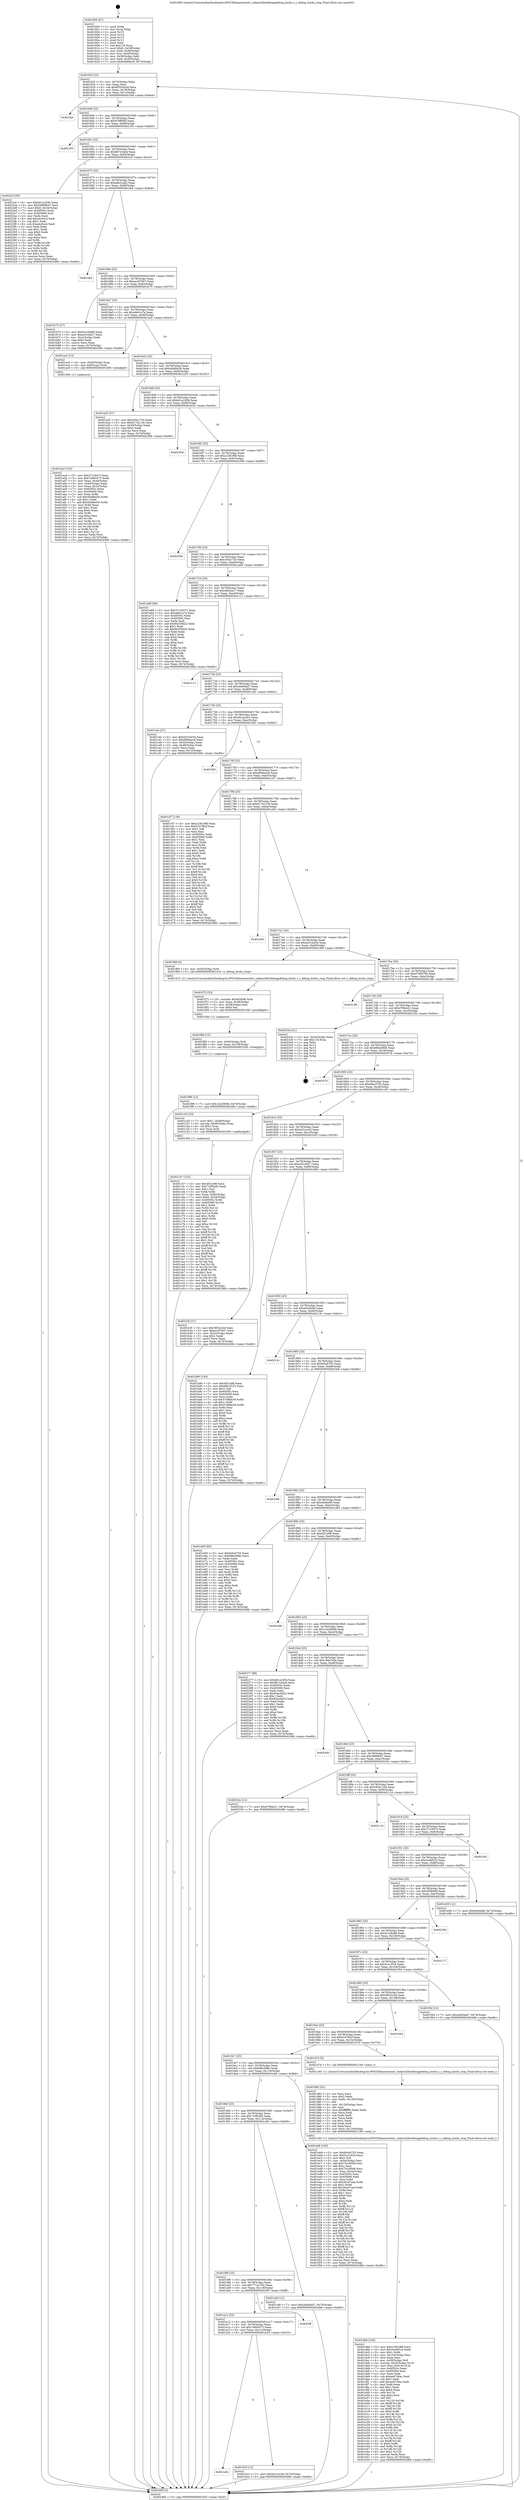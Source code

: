 digraph "0x401600" {
  label = "0x401600 (/mnt/c/Users/mathe/Desktop/tcc/POCII/binaries/extr_radare2librdebugpdebug_bochs.c_r_debug_bochs_stop_Final-ollvm.out::main(0))"
  labelloc = "t"
  node[shape=record]

  Entry [label="",width=0.3,height=0.3,shape=circle,fillcolor=black,style=filled]
  "0x40162f" [label="{
     0x40162f [23]\l
     | [instrs]\l
     &nbsp;&nbsp;0x40162f \<+3\>: mov -0x74(%rbp),%eax\l
     &nbsp;&nbsp;0x401632 \<+2\>: mov %eax,%ecx\l
     &nbsp;&nbsp;0x401634 \<+6\>: sub $0x85543e3d,%ecx\l
     &nbsp;&nbsp;0x40163a \<+3\>: mov %eax,-0x78(%rbp)\l
     &nbsp;&nbsp;0x40163d \<+3\>: mov %ecx,-0x7c(%rbp)\l
     &nbsp;&nbsp;0x401640 \<+6\>: je 0000000000401fa4 \<main+0x9a4\>\l
  }"]
  "0x401fa4" [label="{
     0x401fa4\l
  }", style=dashed]
  "0x401646" [label="{
     0x401646 [22]\l
     | [instrs]\l
     &nbsp;&nbsp;0x401646 \<+5\>: jmp 000000000040164b \<main+0x4b\>\l
     &nbsp;&nbsp;0x40164b \<+3\>: mov -0x78(%rbp),%eax\l
     &nbsp;&nbsp;0x40164e \<+5\>: sub $0x876ff58d,%eax\l
     &nbsp;&nbsp;0x401653 \<+3\>: mov %eax,-0x80(%rbp)\l
     &nbsp;&nbsp;0x401656 \<+6\>: je 0000000000402183 \<main+0xb83\>\l
  }"]
  Exit [label="",width=0.3,height=0.3,shape=circle,fillcolor=black,style=filled,peripheries=2]
  "0x402183" [label="{
     0x402183\l
  }", style=dashed]
  "0x40165c" [label="{
     0x40165c [25]\l
     | [instrs]\l
     &nbsp;&nbsp;0x40165c \<+5\>: jmp 0000000000401661 \<main+0x61\>\l
     &nbsp;&nbsp;0x401661 \<+3\>: mov -0x78(%rbp),%eax\l
     &nbsp;&nbsp;0x401664 \<+5\>: sub $0x8b7e3eed,%eax\l
     &nbsp;&nbsp;0x401669 \<+6\>: mov %eax,-0x84(%rbp)\l
     &nbsp;&nbsp;0x40166f \<+6\>: je 00000000004022cf \<main+0xccf\>\l
  }"]
  "0x401f98" [label="{
     0x401f98 [12]\l
     | [instrs]\l
     &nbsp;&nbsp;0x401f98 \<+7\>: movl $0x12a2969d,-0x74(%rbp)\l
     &nbsp;&nbsp;0x401f9f \<+5\>: jmp 000000000040246b \<main+0xe6b\>\l
  }"]
  "0x4022cf" [label="{
     0x4022cf [95]\l
     | [instrs]\l
     &nbsp;&nbsp;0x4022cf \<+5\>: mov $0xb61a183b,%eax\l
     &nbsp;&nbsp;0x4022d4 \<+5\>: mov $0x2689fb47,%ecx\l
     &nbsp;&nbsp;0x4022d9 \<+7\>: movl $0x0,-0x34(%rbp)\l
     &nbsp;&nbsp;0x4022e0 \<+7\>: mov 0x40505c,%edx\l
     &nbsp;&nbsp;0x4022e7 \<+7\>: mov 0x405060,%esi\l
     &nbsp;&nbsp;0x4022ee \<+2\>: mov %edx,%edi\l
     &nbsp;&nbsp;0x4022f0 \<+6\>: add $0xa4c0ccd,%edi\l
     &nbsp;&nbsp;0x4022f6 \<+3\>: sub $0x1,%edi\l
     &nbsp;&nbsp;0x4022f9 \<+6\>: sub $0xa4c0ccd,%edi\l
     &nbsp;&nbsp;0x4022ff \<+3\>: imul %edi,%edx\l
     &nbsp;&nbsp;0x402302 \<+3\>: and $0x1,%edx\l
     &nbsp;&nbsp;0x402305 \<+3\>: cmp $0x0,%edx\l
     &nbsp;&nbsp;0x402308 \<+4\>: sete %r8b\l
     &nbsp;&nbsp;0x40230c \<+3\>: cmp $0xa,%esi\l
     &nbsp;&nbsp;0x40230f \<+4\>: setl %r9b\l
     &nbsp;&nbsp;0x402313 \<+3\>: mov %r8b,%r10b\l
     &nbsp;&nbsp;0x402316 \<+3\>: and %r9b,%r10b\l
     &nbsp;&nbsp;0x402319 \<+3\>: xor %r9b,%r8b\l
     &nbsp;&nbsp;0x40231c \<+3\>: or %r8b,%r10b\l
     &nbsp;&nbsp;0x40231f \<+4\>: test $0x1,%r10b\l
     &nbsp;&nbsp;0x402323 \<+3\>: cmovne %ecx,%eax\l
     &nbsp;&nbsp;0x402326 \<+3\>: mov %eax,-0x74(%rbp)\l
     &nbsp;&nbsp;0x402329 \<+5\>: jmp 000000000040246b \<main+0xe6b\>\l
  }"]
  "0x401675" [label="{
     0x401675 [25]\l
     | [instrs]\l
     &nbsp;&nbsp;0x401675 \<+5\>: jmp 000000000040167a \<main+0x7a\>\l
     &nbsp;&nbsp;0x40167a \<+3\>: mov -0x78(%rbp),%eax\l
     &nbsp;&nbsp;0x40167d \<+5\>: sub $0xa8e3ca82,%eax\l
     &nbsp;&nbsp;0x401682 \<+6\>: mov %eax,-0x88(%rbp)\l
     &nbsp;&nbsp;0x401688 \<+6\>: je 0000000000401fed \<main+0x9ed\>\l
  }"]
  "0x401f89" [label="{
     0x401f89 [15]\l
     | [instrs]\l
     &nbsp;&nbsp;0x401f89 \<+4\>: mov -0x50(%rbp),%rdi\l
     &nbsp;&nbsp;0x401f8d \<+6\>: mov %eax,-0x128(%rbp)\l
     &nbsp;&nbsp;0x401f93 \<+5\>: call 0000000000401030 \<free@plt\>\l
     | [calls]\l
     &nbsp;&nbsp;0x401030 \{1\} (unknown)\l
  }"]
  "0x401fed" [label="{
     0x401fed\l
  }", style=dashed]
  "0x40168e" [label="{
     0x40168e [25]\l
     | [instrs]\l
     &nbsp;&nbsp;0x40168e \<+5\>: jmp 0000000000401693 \<main+0x93\>\l
     &nbsp;&nbsp;0x401693 \<+3\>: mov -0x78(%rbp),%eax\l
     &nbsp;&nbsp;0x401696 \<+5\>: sub $0xacc87847,%eax\l
     &nbsp;&nbsp;0x40169b \<+6\>: mov %eax,-0x8c(%rbp)\l
     &nbsp;&nbsp;0x4016a1 \<+6\>: je 0000000000401b75 \<main+0x575\>\l
  }"]
  "0x401f72" [label="{
     0x401f72 [23]\l
     | [instrs]\l
     &nbsp;&nbsp;0x401f72 \<+10\>: movabs $0x4030d6,%rdi\l
     &nbsp;&nbsp;0x401f7c \<+3\>: mov %eax,-0x58(%rbp)\l
     &nbsp;&nbsp;0x401f7f \<+3\>: mov -0x58(%rbp),%esi\l
     &nbsp;&nbsp;0x401f82 \<+2\>: mov $0x0,%al\l
     &nbsp;&nbsp;0x401f84 \<+5\>: call 0000000000401040 \<printf@plt\>\l
     | [calls]\l
     &nbsp;&nbsp;0x401040 \{1\} (unknown)\l
  }"]
  "0x401b75" [label="{
     0x401b75 [27]\l
     | [instrs]\l
     &nbsp;&nbsp;0x401b75 \<+5\>: mov $0x5cc28a98,%eax\l
     &nbsp;&nbsp;0x401b7a \<+5\>: mov $0xe02c4d27,%ecx\l
     &nbsp;&nbsp;0x401b7f \<+3\>: mov -0x2c(%rbp),%edx\l
     &nbsp;&nbsp;0x401b82 \<+3\>: cmp $0x0,%edx\l
     &nbsp;&nbsp;0x401b85 \<+3\>: cmove %ecx,%eax\l
     &nbsp;&nbsp;0x401b88 \<+3\>: mov %eax,-0x74(%rbp)\l
     &nbsp;&nbsp;0x401b8b \<+5\>: jmp 000000000040246b \<main+0xe6b\>\l
  }"]
  "0x4016a7" [label="{
     0x4016a7 [25]\l
     | [instrs]\l
     &nbsp;&nbsp;0x4016a7 \<+5\>: jmp 00000000004016ac \<main+0xac\>\l
     &nbsp;&nbsp;0x4016ac \<+3\>: mov -0x78(%rbp),%eax\l
     &nbsp;&nbsp;0x4016af \<+5\>: sub $0xafe01a7a,%eax\l
     &nbsp;&nbsp;0x4016b4 \<+6\>: mov %eax,-0x90(%rbp)\l
     &nbsp;&nbsp;0x4016ba \<+6\>: je 0000000000401ac0 \<main+0x4c0\>\l
  }"]
  "0x401db6" [label="{
     0x401db6 [163]\l
     | [instrs]\l
     &nbsp;&nbsp;0x401db6 \<+5\>: mov $0xc2361f88,%ecx\l
     &nbsp;&nbsp;0x401dbb \<+5\>: mov $0x3ce6f51b,%edx\l
     &nbsp;&nbsp;0x401dc0 \<+3\>: mov $0x1,%r8b\l
     &nbsp;&nbsp;0x401dc3 \<+6\>: mov -0x124(%rbp),%esi\l
     &nbsp;&nbsp;0x401dc9 \<+3\>: imul %eax,%esi\l
     &nbsp;&nbsp;0x401dcc \<+4\>: mov -0x50(%rbp),%r9\l
     &nbsp;&nbsp;0x401dd0 \<+4\>: movslq -0x54(%rbp),%r10\l
     &nbsp;&nbsp;0x401dd4 \<+4\>: mov %esi,(%r9,%r10,4)\l
     &nbsp;&nbsp;0x401dd8 \<+7\>: mov 0x40505c,%eax\l
     &nbsp;&nbsp;0x401ddf \<+7\>: mov 0x405060,%esi\l
     &nbsp;&nbsp;0x401de6 \<+2\>: mov %eax,%edi\l
     &nbsp;&nbsp;0x401de8 \<+6\>: sub $0xae97c6ac,%edi\l
     &nbsp;&nbsp;0x401dee \<+3\>: sub $0x1,%edi\l
     &nbsp;&nbsp;0x401df1 \<+6\>: add $0xae97c6ac,%edi\l
     &nbsp;&nbsp;0x401df7 \<+3\>: imul %edi,%eax\l
     &nbsp;&nbsp;0x401dfa \<+3\>: and $0x1,%eax\l
     &nbsp;&nbsp;0x401dfd \<+3\>: cmp $0x0,%eax\l
     &nbsp;&nbsp;0x401e00 \<+4\>: sete %r11b\l
     &nbsp;&nbsp;0x401e04 \<+3\>: cmp $0xa,%esi\l
     &nbsp;&nbsp;0x401e07 \<+3\>: setl %bl\l
     &nbsp;&nbsp;0x401e0a \<+3\>: mov %r11b,%r14b\l
     &nbsp;&nbsp;0x401e0d \<+4\>: xor $0xff,%r14b\l
     &nbsp;&nbsp;0x401e11 \<+3\>: mov %bl,%r15b\l
     &nbsp;&nbsp;0x401e14 \<+4\>: xor $0xff,%r15b\l
     &nbsp;&nbsp;0x401e18 \<+4\>: xor $0x0,%r8b\l
     &nbsp;&nbsp;0x401e1c \<+3\>: mov %r14b,%r12b\l
     &nbsp;&nbsp;0x401e1f \<+4\>: and $0x0,%r12b\l
     &nbsp;&nbsp;0x401e23 \<+3\>: and %r8b,%r11b\l
     &nbsp;&nbsp;0x401e26 \<+3\>: mov %r15b,%r13b\l
     &nbsp;&nbsp;0x401e29 \<+4\>: and $0x0,%r13b\l
     &nbsp;&nbsp;0x401e2d \<+3\>: and %r8b,%bl\l
     &nbsp;&nbsp;0x401e30 \<+3\>: or %r11b,%r12b\l
     &nbsp;&nbsp;0x401e33 \<+3\>: or %bl,%r13b\l
     &nbsp;&nbsp;0x401e36 \<+3\>: xor %r13b,%r12b\l
     &nbsp;&nbsp;0x401e39 \<+3\>: or %r15b,%r14b\l
     &nbsp;&nbsp;0x401e3c \<+4\>: xor $0xff,%r14b\l
     &nbsp;&nbsp;0x401e40 \<+4\>: or $0x0,%r8b\l
     &nbsp;&nbsp;0x401e44 \<+3\>: and %r8b,%r14b\l
     &nbsp;&nbsp;0x401e47 \<+3\>: or %r14b,%r12b\l
     &nbsp;&nbsp;0x401e4a \<+4\>: test $0x1,%r12b\l
     &nbsp;&nbsp;0x401e4e \<+3\>: cmovne %edx,%ecx\l
     &nbsp;&nbsp;0x401e51 \<+3\>: mov %ecx,-0x74(%rbp)\l
     &nbsp;&nbsp;0x401e54 \<+5\>: jmp 000000000040246b \<main+0xe6b\>\l
  }"]
  "0x401ac0" [label="{
     0x401ac0 [13]\l
     | [instrs]\l
     &nbsp;&nbsp;0x401ac0 \<+4\>: mov -0x40(%rbp),%rax\l
     &nbsp;&nbsp;0x401ac4 \<+4\>: mov 0x8(%rax),%rdi\l
     &nbsp;&nbsp;0x401ac8 \<+5\>: call 0000000000401060 \<atoi@plt\>\l
     | [calls]\l
     &nbsp;&nbsp;0x401060 \{1\} (unknown)\l
  }"]
  "0x4016c0" [label="{
     0x4016c0 [25]\l
     | [instrs]\l
     &nbsp;&nbsp;0x4016c0 \<+5\>: jmp 00000000004016c5 \<main+0xc5\>\l
     &nbsp;&nbsp;0x4016c5 \<+3\>: mov -0x78(%rbp),%eax\l
     &nbsp;&nbsp;0x4016c8 \<+5\>: sub $0xb4b88a36,%eax\l
     &nbsp;&nbsp;0x4016cd \<+6\>: mov %eax,-0x94(%rbp)\l
     &nbsp;&nbsp;0x4016d3 \<+6\>: je 0000000000401a35 \<main+0x435\>\l
  }"]
  "0x401d82" [label="{
     0x401d82 [52]\l
     | [instrs]\l
     &nbsp;&nbsp;0x401d82 \<+2\>: xor %ecx,%ecx\l
     &nbsp;&nbsp;0x401d84 \<+5\>: mov $0x2,%edx\l
     &nbsp;&nbsp;0x401d89 \<+6\>: mov %edx,-0x120(%rbp)\l
     &nbsp;&nbsp;0x401d8f \<+1\>: cltd\l
     &nbsp;&nbsp;0x401d90 \<+6\>: mov -0x120(%rbp),%esi\l
     &nbsp;&nbsp;0x401d96 \<+2\>: idiv %esi\l
     &nbsp;&nbsp;0x401d98 \<+6\>: imul $0xfffffffe,%edx,%edx\l
     &nbsp;&nbsp;0x401d9e \<+2\>: mov %ecx,%edi\l
     &nbsp;&nbsp;0x401da0 \<+2\>: sub %edx,%edi\l
     &nbsp;&nbsp;0x401da2 \<+2\>: mov %ecx,%edx\l
     &nbsp;&nbsp;0x401da4 \<+3\>: sub $0x1,%edx\l
     &nbsp;&nbsp;0x401da7 \<+2\>: add %edx,%edi\l
     &nbsp;&nbsp;0x401da9 \<+2\>: sub %edi,%ecx\l
     &nbsp;&nbsp;0x401dab \<+6\>: mov %ecx,-0x124(%rbp)\l
     &nbsp;&nbsp;0x401db1 \<+5\>: call 0000000000401160 \<next_i\>\l
     | [calls]\l
     &nbsp;&nbsp;0x401160 \{1\} (/mnt/c/Users/mathe/Desktop/tcc/POCII/binaries/extr_radare2librdebugpdebug_bochs.c_r_debug_bochs_stop_Final-ollvm.out::next_i)\l
  }"]
  "0x401a35" [label="{
     0x401a35 [27]\l
     | [instrs]\l
     &nbsp;&nbsp;0x401a35 \<+5\>: mov $0xc50a1720,%eax\l
     &nbsp;&nbsp;0x401a3a \<+5\>: mov $0xd1742136,%ecx\l
     &nbsp;&nbsp;0x401a3f \<+3\>: mov -0x30(%rbp),%edx\l
     &nbsp;&nbsp;0x401a42 \<+3\>: cmp $0x2,%edx\l
     &nbsp;&nbsp;0x401a45 \<+3\>: cmovne %ecx,%eax\l
     &nbsp;&nbsp;0x401a48 \<+3\>: mov %eax,-0x74(%rbp)\l
     &nbsp;&nbsp;0x401a4b \<+5\>: jmp 000000000040246b \<main+0xe6b\>\l
  }"]
  "0x4016d9" [label="{
     0x4016d9 [25]\l
     | [instrs]\l
     &nbsp;&nbsp;0x4016d9 \<+5\>: jmp 00000000004016de \<main+0xde\>\l
     &nbsp;&nbsp;0x4016de \<+3\>: mov -0x78(%rbp),%eax\l
     &nbsp;&nbsp;0x4016e1 \<+5\>: sub $0xb61a183b,%eax\l
     &nbsp;&nbsp;0x4016e6 \<+6\>: mov %eax,-0x98(%rbp)\l
     &nbsp;&nbsp;0x4016ec \<+6\>: je 000000000040245d \<main+0xe5d\>\l
  }"]
  "0x40246b" [label="{
     0x40246b [5]\l
     | [instrs]\l
     &nbsp;&nbsp;0x40246b \<+5\>: jmp 000000000040162f \<main+0x2f\>\l
  }"]
  "0x401600" [label="{
     0x401600 [47]\l
     | [instrs]\l
     &nbsp;&nbsp;0x401600 \<+1\>: push %rbp\l
     &nbsp;&nbsp;0x401601 \<+3\>: mov %rsp,%rbp\l
     &nbsp;&nbsp;0x401604 \<+2\>: push %r15\l
     &nbsp;&nbsp;0x401606 \<+2\>: push %r14\l
     &nbsp;&nbsp;0x401608 \<+2\>: push %r13\l
     &nbsp;&nbsp;0x40160a \<+2\>: push %r12\l
     &nbsp;&nbsp;0x40160c \<+1\>: push %rbx\l
     &nbsp;&nbsp;0x40160d \<+7\>: sub $0x118,%rsp\l
     &nbsp;&nbsp;0x401614 \<+7\>: movl $0x0,-0x34(%rbp)\l
     &nbsp;&nbsp;0x40161b \<+3\>: mov %edi,-0x38(%rbp)\l
     &nbsp;&nbsp;0x40161e \<+4\>: mov %rsi,-0x40(%rbp)\l
     &nbsp;&nbsp;0x401622 \<+3\>: mov -0x38(%rbp),%edi\l
     &nbsp;&nbsp;0x401625 \<+3\>: mov %edi,-0x30(%rbp)\l
     &nbsp;&nbsp;0x401628 \<+7\>: movl $0xb4b88a36,-0x74(%rbp)\l
  }"]
  "0x401c37" [label="{
     0x401c37 [153]\l
     | [instrs]\l
     &nbsp;&nbsp;0x401c37 \<+5\>: mov $0x4f31e98,%ecx\l
     &nbsp;&nbsp;0x401c3c \<+5\>: mov $0x710f5a95,%edx\l
     &nbsp;&nbsp;0x401c41 \<+3\>: mov $0x1,%sil\l
     &nbsp;&nbsp;0x401c44 \<+3\>: xor %r8d,%r8d\l
     &nbsp;&nbsp;0x401c47 \<+4\>: mov %rax,-0x50(%rbp)\l
     &nbsp;&nbsp;0x401c4b \<+7\>: movl $0x0,-0x54(%rbp)\l
     &nbsp;&nbsp;0x401c52 \<+8\>: mov 0x40505c,%r9d\l
     &nbsp;&nbsp;0x401c5a \<+8\>: mov 0x405060,%r10d\l
     &nbsp;&nbsp;0x401c62 \<+4\>: sub $0x1,%r8d\l
     &nbsp;&nbsp;0x401c66 \<+3\>: mov %r9d,%r11d\l
     &nbsp;&nbsp;0x401c69 \<+3\>: add %r8d,%r11d\l
     &nbsp;&nbsp;0x401c6c \<+4\>: imul %r11d,%r9d\l
     &nbsp;&nbsp;0x401c70 \<+4\>: and $0x1,%r9d\l
     &nbsp;&nbsp;0x401c74 \<+4\>: cmp $0x0,%r9d\l
     &nbsp;&nbsp;0x401c78 \<+3\>: sete %bl\l
     &nbsp;&nbsp;0x401c7b \<+4\>: cmp $0xa,%r10d\l
     &nbsp;&nbsp;0x401c7f \<+4\>: setl %r14b\l
     &nbsp;&nbsp;0x401c83 \<+3\>: mov %bl,%r15b\l
     &nbsp;&nbsp;0x401c86 \<+4\>: xor $0xff,%r15b\l
     &nbsp;&nbsp;0x401c8a \<+3\>: mov %r14b,%r12b\l
     &nbsp;&nbsp;0x401c8d \<+4\>: xor $0xff,%r12b\l
     &nbsp;&nbsp;0x401c91 \<+4\>: xor $0x1,%sil\l
     &nbsp;&nbsp;0x401c95 \<+3\>: mov %r15b,%r13b\l
     &nbsp;&nbsp;0x401c98 \<+4\>: and $0xff,%r13b\l
     &nbsp;&nbsp;0x401c9c \<+3\>: and %sil,%bl\l
     &nbsp;&nbsp;0x401c9f \<+3\>: mov %r12b,%al\l
     &nbsp;&nbsp;0x401ca2 \<+2\>: and $0xff,%al\l
     &nbsp;&nbsp;0x401ca4 \<+3\>: and %sil,%r14b\l
     &nbsp;&nbsp;0x401ca7 \<+3\>: or %bl,%r13b\l
     &nbsp;&nbsp;0x401caa \<+3\>: or %r14b,%al\l
     &nbsp;&nbsp;0x401cad \<+3\>: xor %al,%r13b\l
     &nbsp;&nbsp;0x401cb0 \<+3\>: or %r12b,%r15b\l
     &nbsp;&nbsp;0x401cb3 \<+4\>: xor $0xff,%r15b\l
     &nbsp;&nbsp;0x401cb7 \<+4\>: or $0x1,%sil\l
     &nbsp;&nbsp;0x401cbb \<+3\>: and %sil,%r15b\l
     &nbsp;&nbsp;0x401cbe \<+3\>: or %r15b,%r13b\l
     &nbsp;&nbsp;0x401cc1 \<+4\>: test $0x1,%r13b\l
     &nbsp;&nbsp;0x401cc5 \<+3\>: cmovne %edx,%ecx\l
     &nbsp;&nbsp;0x401cc8 \<+3\>: mov %ecx,-0x74(%rbp)\l
     &nbsp;&nbsp;0x401ccb \<+5\>: jmp 000000000040246b \<main+0xe6b\>\l
  }"]
  "0x40245d" [label="{
     0x40245d\l
  }", style=dashed]
  "0x4016f2" [label="{
     0x4016f2 [25]\l
     | [instrs]\l
     &nbsp;&nbsp;0x4016f2 \<+5\>: jmp 00000000004016f7 \<main+0xf7\>\l
     &nbsp;&nbsp;0x4016f7 \<+3\>: mov -0x78(%rbp),%eax\l
     &nbsp;&nbsp;0x4016fa \<+5\>: sub $0xc2361f88,%eax\l
     &nbsp;&nbsp;0x4016ff \<+6\>: mov %eax,-0x9c(%rbp)\l
     &nbsp;&nbsp;0x401705 \<+6\>: je 0000000000402399 \<main+0xd99\>\l
  }"]
  "0x401a2b" [label="{
     0x401a2b\l
  }", style=dashed]
  "0x402399" [label="{
     0x402399\l
  }", style=dashed]
  "0x40170b" [label="{
     0x40170b [25]\l
     | [instrs]\l
     &nbsp;&nbsp;0x40170b \<+5\>: jmp 0000000000401710 \<main+0x110\>\l
     &nbsp;&nbsp;0x401710 \<+3\>: mov -0x78(%rbp),%eax\l
     &nbsp;&nbsp;0x401713 \<+5\>: sub $0xc50a1720,%eax\l
     &nbsp;&nbsp;0x401718 \<+6\>: mov %eax,-0xa0(%rbp)\l
     &nbsp;&nbsp;0x40171e \<+6\>: je 0000000000401a68 \<main+0x468\>\l
  }"]
  "0x401b33" [label="{
     0x401b33 [12]\l
     | [instrs]\l
     &nbsp;&nbsp;0x401b33 \<+7\>: movl $0xdc31ec4d,-0x74(%rbp)\l
     &nbsp;&nbsp;0x401b3a \<+5\>: jmp 000000000040246b \<main+0xe6b\>\l
  }"]
  "0x401a68" [label="{
     0x401a68 [88]\l
     | [instrs]\l
     &nbsp;&nbsp;0x401a68 \<+5\>: mov $0x37c19473,%eax\l
     &nbsp;&nbsp;0x401a6d \<+5\>: mov $0xafe01a7a,%ecx\l
     &nbsp;&nbsp;0x401a72 \<+7\>: mov 0x40505c,%edx\l
     &nbsp;&nbsp;0x401a79 \<+7\>: mov 0x405060,%esi\l
     &nbsp;&nbsp;0x401a80 \<+2\>: mov %edx,%edi\l
     &nbsp;&nbsp;0x401a82 \<+6\>: add $0x94259d22,%edi\l
     &nbsp;&nbsp;0x401a88 \<+3\>: sub $0x1,%edi\l
     &nbsp;&nbsp;0x401a8b \<+6\>: sub $0x94259d22,%edi\l
     &nbsp;&nbsp;0x401a91 \<+3\>: imul %edi,%edx\l
     &nbsp;&nbsp;0x401a94 \<+3\>: and $0x1,%edx\l
     &nbsp;&nbsp;0x401a97 \<+3\>: cmp $0x0,%edx\l
     &nbsp;&nbsp;0x401a9a \<+4\>: sete %r8b\l
     &nbsp;&nbsp;0x401a9e \<+3\>: cmp $0xa,%esi\l
     &nbsp;&nbsp;0x401aa1 \<+4\>: setl %r9b\l
     &nbsp;&nbsp;0x401aa5 \<+3\>: mov %r8b,%r10b\l
     &nbsp;&nbsp;0x401aa8 \<+3\>: and %r9b,%r10b\l
     &nbsp;&nbsp;0x401aab \<+3\>: xor %r9b,%r8b\l
     &nbsp;&nbsp;0x401aae \<+3\>: or %r8b,%r10b\l
     &nbsp;&nbsp;0x401ab1 \<+4\>: test $0x1,%r10b\l
     &nbsp;&nbsp;0x401ab5 \<+3\>: cmovne %ecx,%eax\l
     &nbsp;&nbsp;0x401ab8 \<+3\>: mov %eax,-0x74(%rbp)\l
     &nbsp;&nbsp;0x401abb \<+5\>: jmp 000000000040246b \<main+0xe6b\>\l
  }"]
  "0x401724" [label="{
     0x401724 [25]\l
     | [instrs]\l
     &nbsp;&nbsp;0x401724 \<+5\>: jmp 0000000000401729 \<main+0x129\>\l
     &nbsp;&nbsp;0x401729 \<+3\>: mov -0x78(%rbp),%eax\l
     &nbsp;&nbsp;0x40172c \<+5\>: sub $0xcb62ea17,%eax\l
     &nbsp;&nbsp;0x401731 \<+6\>: mov %eax,-0xa4(%rbp)\l
     &nbsp;&nbsp;0x401737 \<+6\>: je 0000000000402111 \<main+0xb11\>\l
  }"]
  "0x401acd" [label="{
     0x401acd [102]\l
     | [instrs]\l
     &nbsp;&nbsp;0x401acd \<+5\>: mov $0x37c19473,%ecx\l
     &nbsp;&nbsp;0x401ad2 \<+5\>: mov $0x7a9d5473,%edx\l
     &nbsp;&nbsp;0x401ad7 \<+3\>: mov %eax,-0x44(%rbp)\l
     &nbsp;&nbsp;0x401ada \<+3\>: mov -0x44(%rbp),%eax\l
     &nbsp;&nbsp;0x401add \<+3\>: mov %eax,-0x2c(%rbp)\l
     &nbsp;&nbsp;0x401ae0 \<+7\>: mov 0x40505c,%eax\l
     &nbsp;&nbsp;0x401ae7 \<+7\>: mov 0x405060,%esi\l
     &nbsp;&nbsp;0x401aee \<+3\>: mov %eax,%r8d\l
     &nbsp;&nbsp;0x401af1 \<+7\>: sub $0x40d9bd30,%r8d\l
     &nbsp;&nbsp;0x401af8 \<+4\>: sub $0x1,%r8d\l
     &nbsp;&nbsp;0x401afc \<+7\>: add $0x40d9bd30,%r8d\l
     &nbsp;&nbsp;0x401b03 \<+4\>: imul %r8d,%eax\l
     &nbsp;&nbsp;0x401b07 \<+3\>: and $0x1,%eax\l
     &nbsp;&nbsp;0x401b0a \<+3\>: cmp $0x0,%eax\l
     &nbsp;&nbsp;0x401b0d \<+4\>: sete %r9b\l
     &nbsp;&nbsp;0x401b11 \<+3\>: cmp $0xa,%esi\l
     &nbsp;&nbsp;0x401b14 \<+4\>: setl %r10b\l
     &nbsp;&nbsp;0x401b18 \<+3\>: mov %r9b,%r11b\l
     &nbsp;&nbsp;0x401b1b \<+3\>: and %r10b,%r11b\l
     &nbsp;&nbsp;0x401b1e \<+3\>: xor %r10b,%r9b\l
     &nbsp;&nbsp;0x401b21 \<+3\>: or %r9b,%r11b\l
     &nbsp;&nbsp;0x401b24 \<+4\>: test $0x1,%r11b\l
     &nbsp;&nbsp;0x401b28 \<+3\>: cmovne %edx,%ecx\l
     &nbsp;&nbsp;0x401b2b \<+3\>: mov %ecx,-0x74(%rbp)\l
     &nbsp;&nbsp;0x401b2e \<+5\>: jmp 000000000040246b \<main+0xe6b\>\l
  }"]
  "0x401a12" [label="{
     0x401a12 [25]\l
     | [instrs]\l
     &nbsp;&nbsp;0x401a12 \<+5\>: jmp 0000000000401a17 \<main+0x417\>\l
     &nbsp;&nbsp;0x401a17 \<+3\>: mov -0x78(%rbp),%eax\l
     &nbsp;&nbsp;0x401a1a \<+5\>: sub $0x7a9d5473,%eax\l
     &nbsp;&nbsp;0x401a1f \<+6\>: mov %eax,-0x11c(%rbp)\l
     &nbsp;&nbsp;0x401a25 \<+6\>: je 0000000000401b33 \<main+0x533\>\l
  }"]
  "0x402111" [label="{
     0x402111\l
  }", style=dashed]
  "0x40173d" [label="{
     0x40173d [25]\l
     | [instrs]\l
     &nbsp;&nbsp;0x40173d \<+5\>: jmp 0000000000401742 \<main+0x142\>\l
     &nbsp;&nbsp;0x401742 \<+3\>: mov -0x78(%rbp),%eax\l
     &nbsp;&nbsp;0x401745 \<+5\>: sub $0xcbd04ad7,%eax\l
     &nbsp;&nbsp;0x40174a \<+6\>: mov %eax,-0xa8(%rbp)\l
     &nbsp;&nbsp;0x401750 \<+6\>: je 0000000000401cdc \<main+0x6dc\>\l
  }"]
  "0x4023ff" [label="{
     0x4023ff\l
  }", style=dashed]
  "0x401cdc" [label="{
     0x401cdc [27]\l
     | [instrs]\l
     &nbsp;&nbsp;0x401cdc \<+5\>: mov $0xd251be5d,%eax\l
     &nbsp;&nbsp;0x401ce1 \<+5\>: mov $0xd066aec6,%ecx\l
     &nbsp;&nbsp;0x401ce6 \<+3\>: mov -0x54(%rbp),%edx\l
     &nbsp;&nbsp;0x401ce9 \<+3\>: cmp -0x48(%rbp),%edx\l
     &nbsp;&nbsp;0x401cec \<+3\>: cmovl %ecx,%eax\l
     &nbsp;&nbsp;0x401cef \<+3\>: mov %eax,-0x74(%rbp)\l
     &nbsp;&nbsp;0x401cf2 \<+5\>: jmp 000000000040246b \<main+0xe6b\>\l
  }"]
  "0x401756" [label="{
     0x401756 [25]\l
     | [instrs]\l
     &nbsp;&nbsp;0x401756 \<+5\>: jmp 000000000040175b \<main+0x15b\>\l
     &nbsp;&nbsp;0x40175b \<+3\>: mov -0x78(%rbp),%eax\l
     &nbsp;&nbsp;0x40175e \<+5\>: sub $0xd01ea3e1,%eax\l
     &nbsp;&nbsp;0x401763 \<+6\>: mov %eax,-0xac(%rbp)\l
     &nbsp;&nbsp;0x401769 \<+6\>: je 0000000000401fd2 \<main+0x9d2\>\l
  }"]
  "0x4019f9" [label="{
     0x4019f9 [25]\l
     | [instrs]\l
     &nbsp;&nbsp;0x4019f9 \<+5\>: jmp 00000000004019fe \<main+0x3fe\>\l
     &nbsp;&nbsp;0x4019fe \<+3\>: mov -0x78(%rbp),%eax\l
     &nbsp;&nbsp;0x401a01 \<+5\>: sub $0x771a17b2,%eax\l
     &nbsp;&nbsp;0x401a06 \<+6\>: mov %eax,-0x118(%rbp)\l
     &nbsp;&nbsp;0x401a0c \<+6\>: je 00000000004023ff \<main+0xdff\>\l
  }"]
  "0x401fd2" [label="{
     0x401fd2\l
  }", style=dashed]
  "0x40176f" [label="{
     0x40176f [25]\l
     | [instrs]\l
     &nbsp;&nbsp;0x40176f \<+5\>: jmp 0000000000401774 \<main+0x174\>\l
     &nbsp;&nbsp;0x401774 \<+3\>: mov -0x78(%rbp),%eax\l
     &nbsp;&nbsp;0x401777 \<+5\>: sub $0xd066aec6,%eax\l
     &nbsp;&nbsp;0x40177c \<+6\>: mov %eax,-0xb0(%rbp)\l
     &nbsp;&nbsp;0x401782 \<+6\>: je 0000000000401cf7 \<main+0x6f7\>\l
  }"]
  "0x401cd0" [label="{
     0x401cd0 [12]\l
     | [instrs]\l
     &nbsp;&nbsp;0x401cd0 \<+7\>: movl $0xcbd04ad7,-0x74(%rbp)\l
     &nbsp;&nbsp;0x401cd7 \<+5\>: jmp 000000000040246b \<main+0xe6b\>\l
  }"]
  "0x401cf7" [label="{
     0x401cf7 [134]\l
     | [instrs]\l
     &nbsp;&nbsp;0x401cf7 \<+5\>: mov $0xc2361f88,%eax\l
     &nbsp;&nbsp;0x401cfc \<+5\>: mov $0x6107fbcf,%ecx\l
     &nbsp;&nbsp;0x401d01 \<+2\>: mov $0x1,%dl\l
     &nbsp;&nbsp;0x401d03 \<+2\>: xor %esi,%esi\l
     &nbsp;&nbsp;0x401d05 \<+7\>: mov 0x40505c,%edi\l
     &nbsp;&nbsp;0x401d0c \<+8\>: mov 0x405060,%r8d\l
     &nbsp;&nbsp;0x401d14 \<+3\>: sub $0x1,%esi\l
     &nbsp;&nbsp;0x401d17 \<+3\>: mov %edi,%r9d\l
     &nbsp;&nbsp;0x401d1a \<+3\>: add %esi,%r9d\l
     &nbsp;&nbsp;0x401d1d \<+4\>: imul %r9d,%edi\l
     &nbsp;&nbsp;0x401d21 \<+3\>: and $0x1,%edi\l
     &nbsp;&nbsp;0x401d24 \<+3\>: cmp $0x0,%edi\l
     &nbsp;&nbsp;0x401d27 \<+4\>: sete %r10b\l
     &nbsp;&nbsp;0x401d2b \<+4\>: cmp $0xa,%r8d\l
     &nbsp;&nbsp;0x401d2f \<+4\>: setl %r11b\l
     &nbsp;&nbsp;0x401d33 \<+3\>: mov %r10b,%bl\l
     &nbsp;&nbsp;0x401d36 \<+3\>: xor $0xff,%bl\l
     &nbsp;&nbsp;0x401d39 \<+3\>: mov %r11b,%r14b\l
     &nbsp;&nbsp;0x401d3c \<+4\>: xor $0xff,%r14b\l
     &nbsp;&nbsp;0x401d40 \<+3\>: xor $0x0,%dl\l
     &nbsp;&nbsp;0x401d43 \<+3\>: mov %bl,%r15b\l
     &nbsp;&nbsp;0x401d46 \<+4\>: and $0x0,%r15b\l
     &nbsp;&nbsp;0x401d4a \<+3\>: and %dl,%r10b\l
     &nbsp;&nbsp;0x401d4d \<+3\>: mov %r14b,%r12b\l
     &nbsp;&nbsp;0x401d50 \<+4\>: and $0x0,%r12b\l
     &nbsp;&nbsp;0x401d54 \<+3\>: and %dl,%r11b\l
     &nbsp;&nbsp;0x401d57 \<+3\>: or %r10b,%r15b\l
     &nbsp;&nbsp;0x401d5a \<+3\>: or %r11b,%r12b\l
     &nbsp;&nbsp;0x401d5d \<+3\>: xor %r12b,%r15b\l
     &nbsp;&nbsp;0x401d60 \<+3\>: or %r14b,%bl\l
     &nbsp;&nbsp;0x401d63 \<+3\>: xor $0xff,%bl\l
     &nbsp;&nbsp;0x401d66 \<+3\>: or $0x0,%dl\l
     &nbsp;&nbsp;0x401d69 \<+2\>: and %dl,%bl\l
     &nbsp;&nbsp;0x401d6b \<+3\>: or %bl,%r15b\l
     &nbsp;&nbsp;0x401d6e \<+4\>: test $0x1,%r15b\l
     &nbsp;&nbsp;0x401d72 \<+3\>: cmovne %ecx,%eax\l
     &nbsp;&nbsp;0x401d75 \<+3\>: mov %eax,-0x74(%rbp)\l
     &nbsp;&nbsp;0x401d78 \<+5\>: jmp 000000000040246b \<main+0xe6b\>\l
  }"]
  "0x401788" [label="{
     0x401788 [25]\l
     | [instrs]\l
     &nbsp;&nbsp;0x401788 \<+5\>: jmp 000000000040178d \<main+0x18d\>\l
     &nbsp;&nbsp;0x40178d \<+3\>: mov -0x78(%rbp),%eax\l
     &nbsp;&nbsp;0x401790 \<+5\>: sub $0xd1742136,%eax\l
     &nbsp;&nbsp;0x401795 \<+6\>: mov %eax,-0xb4(%rbp)\l
     &nbsp;&nbsp;0x40179b \<+6\>: je 0000000000401a50 \<main+0x450\>\l
  }"]
  "0x4019e0" [label="{
     0x4019e0 [25]\l
     | [instrs]\l
     &nbsp;&nbsp;0x4019e0 \<+5\>: jmp 00000000004019e5 \<main+0x3e5\>\l
     &nbsp;&nbsp;0x4019e5 \<+3\>: mov -0x78(%rbp),%eax\l
     &nbsp;&nbsp;0x4019e8 \<+5\>: sub $0x710f5a95,%eax\l
     &nbsp;&nbsp;0x4019ed \<+6\>: mov %eax,-0x114(%rbp)\l
     &nbsp;&nbsp;0x4019f3 \<+6\>: je 0000000000401cd0 \<main+0x6d0\>\l
  }"]
  "0x401a50" [label="{
     0x401a50\l
  }", style=dashed]
  "0x4017a1" [label="{
     0x4017a1 [25]\l
     | [instrs]\l
     &nbsp;&nbsp;0x4017a1 \<+5\>: jmp 00000000004017a6 \<main+0x1a6\>\l
     &nbsp;&nbsp;0x4017a6 \<+3\>: mov -0x78(%rbp),%eax\l
     &nbsp;&nbsp;0x4017a9 \<+5\>: sub $0xd251be5d,%eax\l
     &nbsp;&nbsp;0x4017ae \<+6\>: mov %eax,-0xb8(%rbp)\l
     &nbsp;&nbsp;0x4017b4 \<+6\>: je 0000000000401f69 \<main+0x969\>\l
  }"]
  "0x401eb8" [label="{
     0x401eb8 [165]\l
     | [instrs]\l
     &nbsp;&nbsp;0x401eb8 \<+5\>: mov $0xfe5a0755,%eax\l
     &nbsp;&nbsp;0x401ebd \<+5\>: mov $0x5ccc3f1b,%ecx\l
     &nbsp;&nbsp;0x401ec2 \<+2\>: mov $0x1,%dl\l
     &nbsp;&nbsp;0x401ec4 \<+3\>: mov -0x54(%rbp),%esi\l
     &nbsp;&nbsp;0x401ec7 \<+6\>: add $0x75cc6048,%esi\l
     &nbsp;&nbsp;0x401ecd \<+3\>: add $0x1,%esi\l
     &nbsp;&nbsp;0x401ed0 \<+6\>: sub $0x75cc6048,%esi\l
     &nbsp;&nbsp;0x401ed6 \<+3\>: mov %esi,-0x54(%rbp)\l
     &nbsp;&nbsp;0x401ed9 \<+7\>: mov 0x40505c,%esi\l
     &nbsp;&nbsp;0x401ee0 \<+7\>: mov 0x405060,%edi\l
     &nbsp;&nbsp;0x401ee7 \<+3\>: mov %esi,%r8d\l
     &nbsp;&nbsp;0x401eea \<+7\>: sub $0x30cd7cad,%r8d\l
     &nbsp;&nbsp;0x401ef1 \<+4\>: sub $0x1,%r8d\l
     &nbsp;&nbsp;0x401ef5 \<+7\>: add $0x30cd7cad,%r8d\l
     &nbsp;&nbsp;0x401efc \<+4\>: imul %r8d,%esi\l
     &nbsp;&nbsp;0x401f00 \<+3\>: and $0x1,%esi\l
     &nbsp;&nbsp;0x401f03 \<+3\>: cmp $0x0,%esi\l
     &nbsp;&nbsp;0x401f06 \<+4\>: sete %r9b\l
     &nbsp;&nbsp;0x401f0a \<+3\>: cmp $0xa,%edi\l
     &nbsp;&nbsp;0x401f0d \<+4\>: setl %r10b\l
     &nbsp;&nbsp;0x401f11 \<+3\>: mov %r9b,%r11b\l
     &nbsp;&nbsp;0x401f14 \<+4\>: xor $0xff,%r11b\l
     &nbsp;&nbsp;0x401f18 \<+3\>: mov %r10b,%bl\l
     &nbsp;&nbsp;0x401f1b \<+3\>: xor $0xff,%bl\l
     &nbsp;&nbsp;0x401f1e \<+3\>: xor $0x1,%dl\l
     &nbsp;&nbsp;0x401f21 \<+3\>: mov %r11b,%r14b\l
     &nbsp;&nbsp;0x401f24 \<+4\>: and $0xff,%r14b\l
     &nbsp;&nbsp;0x401f28 \<+3\>: and %dl,%r9b\l
     &nbsp;&nbsp;0x401f2b \<+3\>: mov %bl,%r15b\l
     &nbsp;&nbsp;0x401f2e \<+4\>: and $0xff,%r15b\l
     &nbsp;&nbsp;0x401f32 \<+3\>: and %dl,%r10b\l
     &nbsp;&nbsp;0x401f35 \<+3\>: or %r9b,%r14b\l
     &nbsp;&nbsp;0x401f38 \<+3\>: or %r10b,%r15b\l
     &nbsp;&nbsp;0x401f3b \<+3\>: xor %r15b,%r14b\l
     &nbsp;&nbsp;0x401f3e \<+3\>: or %bl,%r11b\l
     &nbsp;&nbsp;0x401f41 \<+4\>: xor $0xff,%r11b\l
     &nbsp;&nbsp;0x401f45 \<+3\>: or $0x1,%dl\l
     &nbsp;&nbsp;0x401f48 \<+3\>: and %dl,%r11b\l
     &nbsp;&nbsp;0x401f4b \<+3\>: or %r11b,%r14b\l
     &nbsp;&nbsp;0x401f4e \<+4\>: test $0x1,%r14b\l
     &nbsp;&nbsp;0x401f52 \<+3\>: cmovne %ecx,%eax\l
     &nbsp;&nbsp;0x401f55 \<+3\>: mov %eax,-0x74(%rbp)\l
     &nbsp;&nbsp;0x401f58 \<+5\>: jmp 000000000040246b \<main+0xe6b\>\l
  }"]
  "0x401f69" [label="{
     0x401f69 [9]\l
     | [instrs]\l
     &nbsp;&nbsp;0x401f69 \<+4\>: mov -0x50(%rbp),%rdi\l
     &nbsp;&nbsp;0x401f6d \<+5\>: call 0000000000401410 \<r_debug_bochs_stop\>\l
     | [calls]\l
     &nbsp;&nbsp;0x401410 \{1\} (/mnt/c/Users/mathe/Desktop/tcc/POCII/binaries/extr_radare2librdebugpdebug_bochs.c_r_debug_bochs_stop_Final-ollvm.out::r_debug_bochs_stop)\l
  }"]
  "0x4017ba" [label="{
     0x4017ba [25]\l
     | [instrs]\l
     &nbsp;&nbsp;0x4017ba \<+5\>: jmp 00000000004017bf \<main+0x1bf\>\l
     &nbsp;&nbsp;0x4017bf \<+3\>: mov -0x78(%rbp),%eax\l
     &nbsp;&nbsp;0x4017c2 \<+5\>: sub $0xd7496760,%eax\l
     &nbsp;&nbsp;0x4017c7 \<+6\>: mov %eax,-0xbc(%rbp)\l
     &nbsp;&nbsp;0x4017cd \<+6\>: je 00000000004021d6 \<main+0xbd6\>\l
  }"]
  "0x4019c7" [label="{
     0x4019c7 [25]\l
     | [instrs]\l
     &nbsp;&nbsp;0x4019c7 \<+5\>: jmp 00000000004019cc \<main+0x3cc\>\l
     &nbsp;&nbsp;0x4019cc \<+3\>: mov -0x78(%rbp),%eax\l
     &nbsp;&nbsp;0x4019cf \<+5\>: sub $0x69bc096c,%eax\l
     &nbsp;&nbsp;0x4019d4 \<+6\>: mov %eax,-0x110(%rbp)\l
     &nbsp;&nbsp;0x4019da \<+6\>: je 0000000000401eb8 \<main+0x8b8\>\l
  }"]
  "0x4021d6" [label="{
     0x4021d6\l
  }", style=dashed]
  "0x4017d3" [label="{
     0x4017d3 [25]\l
     | [instrs]\l
     &nbsp;&nbsp;0x4017d3 \<+5\>: jmp 00000000004017d8 \<main+0x1d8\>\l
     &nbsp;&nbsp;0x4017d8 \<+3\>: mov -0x78(%rbp),%eax\l
     &nbsp;&nbsp;0x4017db \<+5\>: sub $0xd7f0eb21,%eax\l
     &nbsp;&nbsp;0x4017e0 \<+6\>: mov %eax,-0xc0(%rbp)\l
     &nbsp;&nbsp;0x4017e6 \<+6\>: je 000000000040233a \<main+0xd3a\>\l
  }"]
  "0x401d7d" [label="{
     0x401d7d [5]\l
     | [instrs]\l
     &nbsp;&nbsp;0x401d7d \<+5\>: call 0000000000401160 \<next_i\>\l
     | [calls]\l
     &nbsp;&nbsp;0x401160 \{1\} (/mnt/c/Users/mathe/Desktop/tcc/POCII/binaries/extr_radare2librdebugpdebug_bochs.c_r_debug_bochs_stop_Final-ollvm.out::next_i)\l
  }"]
  "0x40233a" [label="{
     0x40233a [21]\l
     | [instrs]\l
     &nbsp;&nbsp;0x40233a \<+3\>: mov -0x34(%rbp),%eax\l
     &nbsp;&nbsp;0x40233d \<+7\>: add $0x118,%rsp\l
     &nbsp;&nbsp;0x402344 \<+1\>: pop %rbx\l
     &nbsp;&nbsp;0x402345 \<+2\>: pop %r12\l
     &nbsp;&nbsp;0x402347 \<+2\>: pop %r13\l
     &nbsp;&nbsp;0x402349 \<+2\>: pop %r14\l
     &nbsp;&nbsp;0x40234b \<+2\>: pop %r15\l
     &nbsp;&nbsp;0x40234d \<+1\>: pop %rbp\l
     &nbsp;&nbsp;0x40234e \<+1\>: ret\l
  }"]
  "0x4017ec" [label="{
     0x4017ec [25]\l
     | [instrs]\l
     &nbsp;&nbsp;0x4017ec \<+5\>: jmp 00000000004017f1 \<main+0x1f1\>\l
     &nbsp;&nbsp;0x4017f1 \<+3\>: mov -0x78(%rbp),%eax\l
     &nbsp;&nbsp;0x4017f4 \<+5\>: sub $0xd9b4d9d5,%eax\l
     &nbsp;&nbsp;0x4017f9 \<+6\>: mov %eax,-0xc4(%rbp)\l
     &nbsp;&nbsp;0x4017ff \<+6\>: je 000000000040207d \<main+0xa7d\>\l
  }"]
  "0x4019ae" [label="{
     0x4019ae [25]\l
     | [instrs]\l
     &nbsp;&nbsp;0x4019ae \<+5\>: jmp 00000000004019b3 \<main+0x3b3\>\l
     &nbsp;&nbsp;0x4019b3 \<+3\>: mov -0x78(%rbp),%eax\l
     &nbsp;&nbsp;0x4019b6 \<+5\>: sub $0x6107fbcf,%eax\l
     &nbsp;&nbsp;0x4019bb \<+6\>: mov %eax,-0x10c(%rbp)\l
     &nbsp;&nbsp;0x4019c1 \<+6\>: je 0000000000401d7d \<main+0x77d\>\l
  }"]
  "0x40207d" [label="{
     0x40207d\l
  }", style=dashed]
  "0x401805" [label="{
     0x401805 [25]\l
     | [instrs]\l
     &nbsp;&nbsp;0x401805 \<+5\>: jmp 000000000040180a \<main+0x20a\>\l
     &nbsp;&nbsp;0x40180a \<+3\>: mov -0x78(%rbp),%eax\l
     &nbsp;&nbsp;0x40180d \<+5\>: sub $0xd9e1f155,%eax\l
     &nbsp;&nbsp;0x401812 \<+6\>: mov %eax,-0xc8(%rbp)\l
     &nbsp;&nbsp;0x401818 \<+6\>: je 0000000000401c20 \<main+0x620\>\l
  }"]
  "0x401b5a" [label="{
     0x401b5a\l
  }", style=dashed]
  "0x401c20" [label="{
     0x401c20 [23]\l
     | [instrs]\l
     &nbsp;&nbsp;0x401c20 \<+7\>: movl $0x1,-0x48(%rbp)\l
     &nbsp;&nbsp;0x401c27 \<+4\>: movslq -0x48(%rbp),%rax\l
     &nbsp;&nbsp;0x401c2b \<+4\>: shl $0x2,%rax\l
     &nbsp;&nbsp;0x401c2f \<+3\>: mov %rax,%rdi\l
     &nbsp;&nbsp;0x401c32 \<+5\>: call 0000000000401050 \<malloc@plt\>\l
     | [calls]\l
     &nbsp;&nbsp;0x401050 \{1\} (unknown)\l
  }"]
  "0x40181e" [label="{
     0x40181e [25]\l
     | [instrs]\l
     &nbsp;&nbsp;0x40181e \<+5\>: jmp 0000000000401823 \<main+0x223\>\l
     &nbsp;&nbsp;0x401823 \<+3\>: mov -0x78(%rbp),%eax\l
     &nbsp;&nbsp;0x401826 \<+5\>: sub $0xdc31ec4d,%eax\l
     &nbsp;&nbsp;0x40182b \<+6\>: mov %eax,-0xcc(%rbp)\l
     &nbsp;&nbsp;0x401831 \<+6\>: je 0000000000401b3f \<main+0x53f\>\l
  }"]
  "0x401995" [label="{
     0x401995 [25]\l
     | [instrs]\l
     &nbsp;&nbsp;0x401995 \<+5\>: jmp 000000000040199a \<main+0x39a\>\l
     &nbsp;&nbsp;0x40199a \<+3\>: mov -0x78(%rbp),%eax\l
     &nbsp;&nbsp;0x40199d \<+5\>: sub $0x5f032c3d,%eax\l
     &nbsp;&nbsp;0x4019a2 \<+6\>: mov %eax,-0x108(%rbp)\l
     &nbsp;&nbsp;0x4019a8 \<+6\>: je 0000000000401b5a \<main+0x55a\>\l
  }"]
  "0x401b3f" [label="{
     0x401b3f [27]\l
     | [instrs]\l
     &nbsp;&nbsp;0x401b3f \<+5\>: mov $0x5f032c3d,%eax\l
     &nbsp;&nbsp;0x401b44 \<+5\>: mov $0xacc87847,%ecx\l
     &nbsp;&nbsp;0x401b49 \<+3\>: mov -0x2c(%rbp),%edx\l
     &nbsp;&nbsp;0x401b4c \<+3\>: cmp $0x1,%edx\l
     &nbsp;&nbsp;0x401b4f \<+3\>: cmovl %ecx,%eax\l
     &nbsp;&nbsp;0x401b52 \<+3\>: mov %eax,-0x74(%rbp)\l
     &nbsp;&nbsp;0x401b55 \<+5\>: jmp 000000000040246b \<main+0xe6b\>\l
  }"]
  "0x401837" [label="{
     0x401837 [25]\l
     | [instrs]\l
     &nbsp;&nbsp;0x401837 \<+5\>: jmp 000000000040183c \<main+0x23c\>\l
     &nbsp;&nbsp;0x40183c \<+3\>: mov -0x78(%rbp),%eax\l
     &nbsp;&nbsp;0x40183f \<+5\>: sub $0xe02c4d27,%eax\l
     &nbsp;&nbsp;0x401844 \<+6\>: mov %eax,-0xd0(%rbp)\l
     &nbsp;&nbsp;0x40184a \<+6\>: je 0000000000401b90 \<main+0x590\>\l
  }"]
  "0x401f5d" [label="{
     0x401f5d [12]\l
     | [instrs]\l
     &nbsp;&nbsp;0x401f5d \<+7\>: movl $0xcbd04ad7,-0x74(%rbp)\l
     &nbsp;&nbsp;0x401f64 \<+5\>: jmp 000000000040246b \<main+0xe6b\>\l
  }"]
  "0x401b90" [label="{
     0x401b90 [144]\l
     | [instrs]\l
     &nbsp;&nbsp;0x401b90 \<+5\>: mov $0x4f31e98,%eax\l
     &nbsp;&nbsp;0x401b95 \<+5\>: mov $0xd9e1f155,%ecx\l
     &nbsp;&nbsp;0x401b9a \<+2\>: mov $0x1,%dl\l
     &nbsp;&nbsp;0x401b9c \<+7\>: mov 0x40505c,%esi\l
     &nbsp;&nbsp;0x401ba3 \<+7\>: mov 0x405060,%edi\l
     &nbsp;&nbsp;0x401baa \<+3\>: mov %esi,%r8d\l
     &nbsp;&nbsp;0x401bad \<+7\>: sub $0x57d8bb39,%r8d\l
     &nbsp;&nbsp;0x401bb4 \<+4\>: sub $0x1,%r8d\l
     &nbsp;&nbsp;0x401bb8 \<+7\>: add $0x57d8bb39,%r8d\l
     &nbsp;&nbsp;0x401bbf \<+4\>: imul %r8d,%esi\l
     &nbsp;&nbsp;0x401bc3 \<+3\>: and $0x1,%esi\l
     &nbsp;&nbsp;0x401bc6 \<+3\>: cmp $0x0,%esi\l
     &nbsp;&nbsp;0x401bc9 \<+4\>: sete %r9b\l
     &nbsp;&nbsp;0x401bcd \<+3\>: cmp $0xa,%edi\l
     &nbsp;&nbsp;0x401bd0 \<+4\>: setl %r10b\l
     &nbsp;&nbsp;0x401bd4 \<+3\>: mov %r9b,%r11b\l
     &nbsp;&nbsp;0x401bd7 \<+4\>: xor $0xff,%r11b\l
     &nbsp;&nbsp;0x401bdb \<+3\>: mov %r10b,%bl\l
     &nbsp;&nbsp;0x401bde \<+3\>: xor $0xff,%bl\l
     &nbsp;&nbsp;0x401be1 \<+3\>: xor $0x1,%dl\l
     &nbsp;&nbsp;0x401be4 \<+3\>: mov %r11b,%r14b\l
     &nbsp;&nbsp;0x401be7 \<+4\>: and $0xff,%r14b\l
     &nbsp;&nbsp;0x401beb \<+3\>: and %dl,%r9b\l
     &nbsp;&nbsp;0x401bee \<+3\>: mov %bl,%r15b\l
     &nbsp;&nbsp;0x401bf1 \<+4\>: and $0xff,%r15b\l
     &nbsp;&nbsp;0x401bf5 \<+3\>: and %dl,%r10b\l
     &nbsp;&nbsp;0x401bf8 \<+3\>: or %r9b,%r14b\l
     &nbsp;&nbsp;0x401bfb \<+3\>: or %r10b,%r15b\l
     &nbsp;&nbsp;0x401bfe \<+3\>: xor %r15b,%r14b\l
     &nbsp;&nbsp;0x401c01 \<+3\>: or %bl,%r11b\l
     &nbsp;&nbsp;0x401c04 \<+4\>: xor $0xff,%r11b\l
     &nbsp;&nbsp;0x401c08 \<+3\>: or $0x1,%dl\l
     &nbsp;&nbsp;0x401c0b \<+3\>: and %dl,%r11b\l
     &nbsp;&nbsp;0x401c0e \<+3\>: or %r11b,%r14b\l
     &nbsp;&nbsp;0x401c11 \<+4\>: test $0x1,%r14b\l
     &nbsp;&nbsp;0x401c15 \<+3\>: cmovne %ecx,%eax\l
     &nbsp;&nbsp;0x401c18 \<+3\>: mov %eax,-0x74(%rbp)\l
     &nbsp;&nbsp;0x401c1b \<+5\>: jmp 000000000040246b \<main+0xe6b\>\l
  }"]
  "0x401850" [label="{
     0x401850 [25]\l
     | [instrs]\l
     &nbsp;&nbsp;0x401850 \<+5\>: jmp 0000000000401855 \<main+0x255\>\l
     &nbsp;&nbsp;0x401855 \<+3\>: mov -0x78(%rbp),%eax\l
     &nbsp;&nbsp;0x401858 \<+5\>: sub $0xefc0db4b,%eax\l
     &nbsp;&nbsp;0x40185d \<+6\>: mov %eax,-0xd4(%rbp)\l
     &nbsp;&nbsp;0x401863 \<+6\>: je 000000000040213c \<main+0xb3c\>\l
  }"]
  "0x40197c" [label="{
     0x40197c [25]\l
     | [instrs]\l
     &nbsp;&nbsp;0x40197c \<+5\>: jmp 0000000000401981 \<main+0x381\>\l
     &nbsp;&nbsp;0x401981 \<+3\>: mov -0x78(%rbp),%eax\l
     &nbsp;&nbsp;0x401984 \<+5\>: sub $0x5ccc3f1b,%eax\l
     &nbsp;&nbsp;0x401989 \<+6\>: mov %eax,-0x104(%rbp)\l
     &nbsp;&nbsp;0x40198f \<+6\>: je 0000000000401f5d \<main+0x95d\>\l
  }"]
  "0x40213c" [label="{
     0x40213c\l
  }", style=dashed]
  "0x401869" [label="{
     0x401869 [25]\l
     | [instrs]\l
     &nbsp;&nbsp;0x401869 \<+5\>: jmp 000000000040186e \<main+0x26e\>\l
     &nbsp;&nbsp;0x40186e \<+3\>: mov -0x78(%rbp),%eax\l
     &nbsp;&nbsp;0x401871 \<+5\>: sub $0xfe5a0755,%eax\l
     &nbsp;&nbsp;0x401876 \<+6\>: mov %eax,-0xd8(%rbp)\l
     &nbsp;&nbsp;0x40187c \<+6\>: je 00000000004023e6 \<main+0xde6\>\l
  }"]
  "0x402177" [label="{
     0x402177\l
  }", style=dashed]
  "0x4023e6" [label="{
     0x4023e6\l
  }", style=dashed]
  "0x401882" [label="{
     0x401882 [25]\l
     | [instrs]\l
     &nbsp;&nbsp;0x401882 \<+5\>: jmp 0000000000401887 \<main+0x287\>\l
     &nbsp;&nbsp;0x401887 \<+3\>: mov -0x78(%rbp),%eax\l
     &nbsp;&nbsp;0x40188a \<+5\>: sub $0x4944e68,%eax\l
     &nbsp;&nbsp;0x40188f \<+6\>: mov %eax,-0xdc(%rbp)\l
     &nbsp;&nbsp;0x401895 \<+6\>: je 0000000000401e65 \<main+0x865\>\l
  }"]
  "0x401963" [label="{
     0x401963 [25]\l
     | [instrs]\l
     &nbsp;&nbsp;0x401963 \<+5\>: jmp 0000000000401968 \<main+0x368\>\l
     &nbsp;&nbsp;0x401968 \<+3\>: mov -0x78(%rbp),%eax\l
     &nbsp;&nbsp;0x40196b \<+5\>: sub $0x5cc28a98,%eax\l
     &nbsp;&nbsp;0x401970 \<+6\>: mov %eax,-0x100(%rbp)\l
     &nbsp;&nbsp;0x401976 \<+6\>: je 0000000000402177 \<main+0xb77\>\l
  }"]
  "0x401e65" [label="{
     0x401e65 [83]\l
     | [instrs]\l
     &nbsp;&nbsp;0x401e65 \<+5\>: mov $0xfe5a0755,%eax\l
     &nbsp;&nbsp;0x401e6a \<+5\>: mov $0x69bc096c,%ecx\l
     &nbsp;&nbsp;0x401e6f \<+2\>: xor %edx,%edx\l
     &nbsp;&nbsp;0x401e71 \<+7\>: mov 0x40505c,%esi\l
     &nbsp;&nbsp;0x401e78 \<+7\>: mov 0x405060,%edi\l
     &nbsp;&nbsp;0x401e7f \<+3\>: sub $0x1,%edx\l
     &nbsp;&nbsp;0x401e82 \<+3\>: mov %esi,%r8d\l
     &nbsp;&nbsp;0x401e85 \<+3\>: add %edx,%r8d\l
     &nbsp;&nbsp;0x401e88 \<+4\>: imul %r8d,%esi\l
     &nbsp;&nbsp;0x401e8c \<+3\>: and $0x1,%esi\l
     &nbsp;&nbsp;0x401e8f \<+3\>: cmp $0x0,%esi\l
     &nbsp;&nbsp;0x401e92 \<+4\>: sete %r9b\l
     &nbsp;&nbsp;0x401e96 \<+3\>: cmp $0xa,%edi\l
     &nbsp;&nbsp;0x401e99 \<+4\>: setl %r10b\l
     &nbsp;&nbsp;0x401e9d \<+3\>: mov %r9b,%r11b\l
     &nbsp;&nbsp;0x401ea0 \<+3\>: and %r10b,%r11b\l
     &nbsp;&nbsp;0x401ea3 \<+3\>: xor %r10b,%r9b\l
     &nbsp;&nbsp;0x401ea6 \<+3\>: or %r9b,%r11b\l
     &nbsp;&nbsp;0x401ea9 \<+4\>: test $0x1,%r11b\l
     &nbsp;&nbsp;0x401ead \<+3\>: cmovne %ecx,%eax\l
     &nbsp;&nbsp;0x401eb0 \<+3\>: mov %eax,-0x74(%rbp)\l
     &nbsp;&nbsp;0x401eb3 \<+5\>: jmp 000000000040246b \<main+0xe6b\>\l
  }"]
  "0x40189b" [label="{
     0x40189b [25]\l
     | [instrs]\l
     &nbsp;&nbsp;0x40189b \<+5\>: jmp 00000000004018a0 \<main+0x2a0\>\l
     &nbsp;&nbsp;0x4018a0 \<+3\>: mov -0x78(%rbp),%eax\l
     &nbsp;&nbsp;0x4018a3 \<+5\>: sub $0x4f31e98,%eax\l
     &nbsp;&nbsp;0x4018a8 \<+6\>: mov %eax,-0xe0(%rbp)\l
     &nbsp;&nbsp;0x4018ae \<+6\>: je 000000000040236b \<main+0xd6b\>\l
  }"]
  "0x40226b" [label="{
     0x40226b\l
  }", style=dashed]
  "0x40236b" [label="{
     0x40236b\l
  }", style=dashed]
  "0x4018b4" [label="{
     0x4018b4 [25]\l
     | [instrs]\l
     &nbsp;&nbsp;0x4018b4 \<+5\>: jmp 00000000004018b9 \<main+0x2b9\>\l
     &nbsp;&nbsp;0x4018b9 \<+3\>: mov -0x78(%rbp),%eax\l
     &nbsp;&nbsp;0x4018bc \<+5\>: sub $0x12a2969d,%eax\l
     &nbsp;&nbsp;0x4018c1 \<+6\>: mov %eax,-0xe4(%rbp)\l
     &nbsp;&nbsp;0x4018c7 \<+6\>: je 0000000000402277 \<main+0xc77\>\l
  }"]
  "0x40194a" [label="{
     0x40194a [25]\l
     | [instrs]\l
     &nbsp;&nbsp;0x40194a \<+5\>: jmp 000000000040194f \<main+0x34f\>\l
     &nbsp;&nbsp;0x40194f \<+3\>: mov -0x78(%rbp),%eax\l
     &nbsp;&nbsp;0x401952 \<+5\>: sub $0x3f5fb949,%eax\l
     &nbsp;&nbsp;0x401957 \<+6\>: mov %eax,-0xfc(%rbp)\l
     &nbsp;&nbsp;0x40195d \<+6\>: je 000000000040226b \<main+0xc6b\>\l
  }"]
  "0x402277" [label="{
     0x402277 [88]\l
     | [instrs]\l
     &nbsp;&nbsp;0x402277 \<+5\>: mov $0xb61a183b,%eax\l
     &nbsp;&nbsp;0x40227c \<+5\>: mov $0x8b7e3eed,%ecx\l
     &nbsp;&nbsp;0x402281 \<+7\>: mov 0x40505c,%edx\l
     &nbsp;&nbsp;0x402288 \<+7\>: mov 0x405060,%esi\l
     &nbsp;&nbsp;0x40228f \<+2\>: mov %edx,%edi\l
     &nbsp;&nbsp;0x402291 \<+6\>: add $0x63acbd23,%edi\l
     &nbsp;&nbsp;0x402297 \<+3\>: sub $0x1,%edi\l
     &nbsp;&nbsp;0x40229a \<+6\>: sub $0x63acbd23,%edi\l
     &nbsp;&nbsp;0x4022a0 \<+3\>: imul %edi,%edx\l
     &nbsp;&nbsp;0x4022a3 \<+3\>: and $0x1,%edx\l
     &nbsp;&nbsp;0x4022a6 \<+3\>: cmp $0x0,%edx\l
     &nbsp;&nbsp;0x4022a9 \<+4\>: sete %r8b\l
     &nbsp;&nbsp;0x4022ad \<+3\>: cmp $0xa,%esi\l
     &nbsp;&nbsp;0x4022b0 \<+4\>: setl %r9b\l
     &nbsp;&nbsp;0x4022b4 \<+3\>: mov %r8b,%r10b\l
     &nbsp;&nbsp;0x4022b7 \<+3\>: and %r9b,%r10b\l
     &nbsp;&nbsp;0x4022ba \<+3\>: xor %r9b,%r8b\l
     &nbsp;&nbsp;0x4022bd \<+3\>: or %r8b,%r10b\l
     &nbsp;&nbsp;0x4022c0 \<+4\>: test $0x1,%r10b\l
     &nbsp;&nbsp;0x4022c4 \<+3\>: cmovne %ecx,%eax\l
     &nbsp;&nbsp;0x4022c7 \<+3\>: mov %eax,-0x74(%rbp)\l
     &nbsp;&nbsp;0x4022ca \<+5\>: jmp 000000000040246b \<main+0xe6b\>\l
  }"]
  "0x4018cd" [label="{
     0x4018cd [25]\l
     | [instrs]\l
     &nbsp;&nbsp;0x4018cd \<+5\>: jmp 00000000004018d2 \<main+0x2d2\>\l
     &nbsp;&nbsp;0x4018d2 \<+3\>: mov -0x78(%rbp),%eax\l
     &nbsp;&nbsp;0x4018d5 \<+5\>: sub $0x184a7e0e,%eax\l
     &nbsp;&nbsp;0x4018da \<+6\>: mov %eax,-0xe8(%rbp)\l
     &nbsp;&nbsp;0x4018e0 \<+6\>: je 000000000040244c \<main+0xe4c\>\l
  }"]
  "0x401e59" [label="{
     0x401e59 [12]\l
     | [instrs]\l
     &nbsp;&nbsp;0x401e59 \<+7\>: movl $0x4944e68,-0x74(%rbp)\l
     &nbsp;&nbsp;0x401e60 \<+5\>: jmp 000000000040246b \<main+0xe6b\>\l
  }"]
  "0x40244c" [label="{
     0x40244c\l
  }", style=dashed]
  "0x4018e6" [label="{
     0x4018e6 [25]\l
     | [instrs]\l
     &nbsp;&nbsp;0x4018e6 \<+5\>: jmp 00000000004018eb \<main+0x2eb\>\l
     &nbsp;&nbsp;0x4018eb \<+3\>: mov -0x78(%rbp),%eax\l
     &nbsp;&nbsp;0x4018ee \<+5\>: sub $0x2689fb47,%eax\l
     &nbsp;&nbsp;0x4018f3 \<+6\>: mov %eax,-0xec(%rbp)\l
     &nbsp;&nbsp;0x4018f9 \<+6\>: je 000000000040232e \<main+0xd2e\>\l
  }"]
  "0x401931" [label="{
     0x401931 [25]\l
     | [instrs]\l
     &nbsp;&nbsp;0x401931 \<+5\>: jmp 0000000000401936 \<main+0x336\>\l
     &nbsp;&nbsp;0x401936 \<+3\>: mov -0x78(%rbp),%eax\l
     &nbsp;&nbsp;0x401939 \<+5\>: sub $0x3ce6f51b,%eax\l
     &nbsp;&nbsp;0x40193e \<+6\>: mov %eax,-0xf8(%rbp)\l
     &nbsp;&nbsp;0x401944 \<+6\>: je 0000000000401e59 \<main+0x859\>\l
  }"]
  "0x40232e" [label="{
     0x40232e [12]\l
     | [instrs]\l
     &nbsp;&nbsp;0x40232e \<+7\>: movl $0xd7f0eb21,-0x74(%rbp)\l
     &nbsp;&nbsp;0x402335 \<+5\>: jmp 000000000040246b \<main+0xe6b\>\l
  }"]
  "0x4018ff" [label="{
     0x4018ff [25]\l
     | [instrs]\l
     &nbsp;&nbsp;0x4018ff \<+5\>: jmp 0000000000401904 \<main+0x304\>\l
     &nbsp;&nbsp;0x401904 \<+3\>: mov -0x78(%rbp),%eax\l
     &nbsp;&nbsp;0x401907 \<+5\>: sub $0x283a1164,%eax\l
     &nbsp;&nbsp;0x40190c \<+6\>: mov %eax,-0xf0(%rbp)\l
     &nbsp;&nbsp;0x401912 \<+6\>: je 000000000040211d \<main+0xb1d\>\l
  }"]
  "0x40234f" [label="{
     0x40234f\l
  }", style=dashed]
  "0x40211d" [label="{
     0x40211d\l
  }", style=dashed]
  "0x401918" [label="{
     0x401918 [25]\l
     | [instrs]\l
     &nbsp;&nbsp;0x401918 \<+5\>: jmp 000000000040191d \<main+0x31d\>\l
     &nbsp;&nbsp;0x40191d \<+3\>: mov -0x78(%rbp),%eax\l
     &nbsp;&nbsp;0x401920 \<+5\>: sub $0x37c19473,%eax\l
     &nbsp;&nbsp;0x401925 \<+6\>: mov %eax,-0xf4(%rbp)\l
     &nbsp;&nbsp;0x40192b \<+6\>: je 000000000040234f \<main+0xd4f\>\l
  }"]
  Entry -> "0x401600" [label=" 1"]
  "0x40162f" -> "0x401fa4" [label=" 0"]
  "0x40162f" -> "0x401646" [label=" 22"]
  "0x40233a" -> Exit [label=" 1"]
  "0x401646" -> "0x402183" [label=" 0"]
  "0x401646" -> "0x40165c" [label=" 22"]
  "0x40232e" -> "0x40246b" [label=" 1"]
  "0x40165c" -> "0x4022cf" [label=" 1"]
  "0x40165c" -> "0x401675" [label=" 21"]
  "0x4022cf" -> "0x40246b" [label=" 1"]
  "0x401675" -> "0x401fed" [label=" 0"]
  "0x401675" -> "0x40168e" [label=" 21"]
  "0x402277" -> "0x40246b" [label=" 1"]
  "0x40168e" -> "0x401b75" [label=" 1"]
  "0x40168e" -> "0x4016a7" [label=" 20"]
  "0x401f98" -> "0x40246b" [label=" 1"]
  "0x4016a7" -> "0x401ac0" [label=" 1"]
  "0x4016a7" -> "0x4016c0" [label=" 19"]
  "0x401f89" -> "0x401f98" [label=" 1"]
  "0x4016c0" -> "0x401a35" [label=" 1"]
  "0x4016c0" -> "0x4016d9" [label=" 18"]
  "0x401a35" -> "0x40246b" [label=" 1"]
  "0x401600" -> "0x40162f" [label=" 1"]
  "0x40246b" -> "0x40162f" [label=" 21"]
  "0x401f72" -> "0x401f89" [label=" 1"]
  "0x4016d9" -> "0x40245d" [label=" 0"]
  "0x4016d9" -> "0x4016f2" [label=" 18"]
  "0x401f69" -> "0x401f72" [label=" 1"]
  "0x4016f2" -> "0x402399" [label=" 0"]
  "0x4016f2" -> "0x40170b" [label=" 18"]
  "0x401f5d" -> "0x40246b" [label=" 1"]
  "0x40170b" -> "0x401a68" [label=" 1"]
  "0x40170b" -> "0x401724" [label=" 17"]
  "0x401a68" -> "0x40246b" [label=" 1"]
  "0x401ac0" -> "0x401acd" [label=" 1"]
  "0x401acd" -> "0x40246b" [label=" 1"]
  "0x401eb8" -> "0x40246b" [label=" 1"]
  "0x401724" -> "0x402111" [label=" 0"]
  "0x401724" -> "0x40173d" [label=" 17"]
  "0x401e59" -> "0x40246b" [label=" 1"]
  "0x40173d" -> "0x401cdc" [label=" 2"]
  "0x40173d" -> "0x401756" [label=" 15"]
  "0x401db6" -> "0x40246b" [label=" 1"]
  "0x401756" -> "0x401fd2" [label=" 0"]
  "0x401756" -> "0x40176f" [label=" 15"]
  "0x401d7d" -> "0x401d82" [label=" 1"]
  "0x40176f" -> "0x401cf7" [label=" 1"]
  "0x40176f" -> "0x401788" [label=" 14"]
  "0x401cf7" -> "0x40246b" [label=" 1"]
  "0x401788" -> "0x401a50" [label=" 0"]
  "0x401788" -> "0x4017a1" [label=" 14"]
  "0x401cd0" -> "0x40246b" [label=" 1"]
  "0x4017a1" -> "0x401f69" [label=" 1"]
  "0x4017a1" -> "0x4017ba" [label=" 13"]
  "0x401c37" -> "0x40246b" [label=" 1"]
  "0x4017ba" -> "0x4021d6" [label=" 0"]
  "0x4017ba" -> "0x4017d3" [label=" 13"]
  "0x401b90" -> "0x40246b" [label=" 1"]
  "0x4017d3" -> "0x40233a" [label=" 1"]
  "0x4017d3" -> "0x4017ec" [label=" 12"]
  "0x401b75" -> "0x40246b" [label=" 1"]
  "0x4017ec" -> "0x40207d" [label=" 0"]
  "0x4017ec" -> "0x401805" [label=" 12"]
  "0x401b33" -> "0x40246b" [label=" 1"]
  "0x401805" -> "0x401c20" [label=" 1"]
  "0x401805" -> "0x40181e" [label=" 11"]
  "0x401a12" -> "0x401a2b" [label=" 0"]
  "0x40181e" -> "0x401b3f" [label=" 1"]
  "0x40181e" -> "0x401837" [label=" 10"]
  "0x401e65" -> "0x40246b" [label=" 1"]
  "0x401837" -> "0x401b90" [label=" 1"]
  "0x401837" -> "0x401850" [label=" 9"]
  "0x4019f9" -> "0x401a12" [label=" 1"]
  "0x401850" -> "0x40213c" [label=" 0"]
  "0x401850" -> "0x401869" [label=" 9"]
  "0x401d82" -> "0x401db6" [label=" 1"]
  "0x401869" -> "0x4023e6" [label=" 0"]
  "0x401869" -> "0x401882" [label=" 9"]
  "0x4019e0" -> "0x4019f9" [label=" 1"]
  "0x401882" -> "0x401e65" [label=" 1"]
  "0x401882" -> "0x40189b" [label=" 8"]
  "0x401cdc" -> "0x40246b" [label=" 2"]
  "0x40189b" -> "0x40236b" [label=" 0"]
  "0x40189b" -> "0x4018b4" [label=" 8"]
  "0x4019c7" -> "0x4019e0" [label=" 2"]
  "0x4018b4" -> "0x402277" [label=" 1"]
  "0x4018b4" -> "0x4018cd" [label=" 7"]
  "0x401c20" -> "0x401c37" [label=" 1"]
  "0x4018cd" -> "0x40244c" [label=" 0"]
  "0x4018cd" -> "0x4018e6" [label=" 7"]
  "0x4019ae" -> "0x4019c7" [label=" 3"]
  "0x4018e6" -> "0x40232e" [label=" 1"]
  "0x4018e6" -> "0x4018ff" [label=" 6"]
  "0x401b3f" -> "0x40246b" [label=" 1"]
  "0x4018ff" -> "0x40211d" [label=" 0"]
  "0x4018ff" -> "0x401918" [label=" 6"]
  "0x401995" -> "0x4019ae" [label=" 4"]
  "0x401918" -> "0x40234f" [label=" 0"]
  "0x401918" -> "0x401931" [label=" 6"]
  "0x4019ae" -> "0x401d7d" [label=" 1"]
  "0x401931" -> "0x401e59" [label=" 1"]
  "0x401931" -> "0x40194a" [label=" 5"]
  "0x4019c7" -> "0x401eb8" [label=" 1"]
  "0x40194a" -> "0x40226b" [label=" 0"]
  "0x40194a" -> "0x401963" [label=" 5"]
  "0x4019e0" -> "0x401cd0" [label=" 1"]
  "0x401963" -> "0x402177" [label=" 0"]
  "0x401963" -> "0x40197c" [label=" 5"]
  "0x4019f9" -> "0x4023ff" [label=" 0"]
  "0x40197c" -> "0x401f5d" [label=" 1"]
  "0x40197c" -> "0x401995" [label=" 4"]
  "0x401a12" -> "0x401b33" [label=" 1"]
  "0x401995" -> "0x401b5a" [label=" 0"]
}
